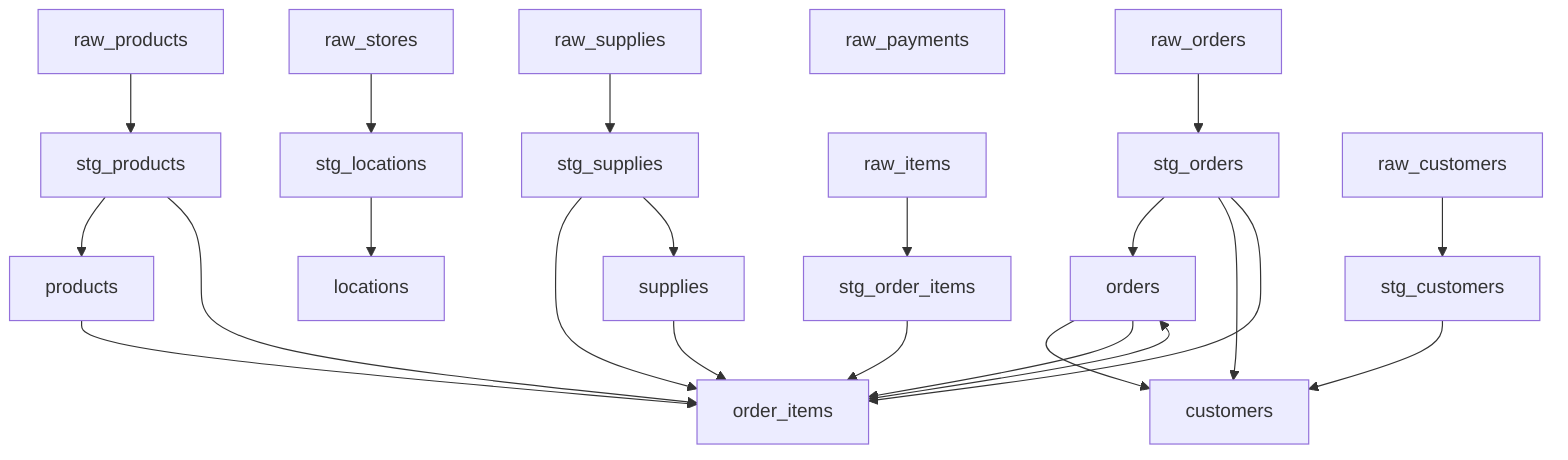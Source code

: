graph TD
    stg_customers
    raw_orders
    stg_products
    stg_locations
    raw_stores
    raw_products
    stg_supplies
    stg_order_items
    raw_items
    stg_orders
    raw_customers
    raw_payments
    products
    orders
    customers
    locations
    order_items
    supplies
    raw_supplies
    raw_customers --> stg_customers
    raw_products --> stg_products
    raw_stores --> stg_locations
    raw_supplies --> stg_supplies
    raw_items --> stg_order_items
    raw_orders --> stg_orders
    stg_products --> products
    order_items --> orders
    stg_orders --> orders
    stg_customers --> customers
    stg_orders --> customers
    orders --> customers
    stg_locations --> locations
    products --> order_items
    stg_products --> order_items
    stg_orders --> order_items
    supplies --> order_items
    stg_order_items --> order_items
    orders --> order_items
    stg_supplies --> order_items
    stg_supplies --> supplies